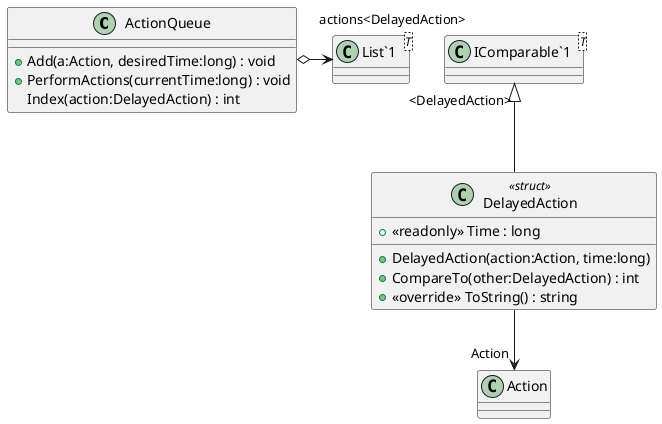 @startuml
class ActionQueue {
    + Add(a:Action, desiredTime:long) : void
    + PerformActions(currentTime:long) : void
    Index(action:DelayedAction) : int
}
class DelayedAction <<struct>> {
    + <<readonly>> Time : long
    + DelayedAction(action:Action, time:long)
    + CompareTo(other:DelayedAction) : int
    + <<override>> ToString() : string
}
class "List`1"<T> {
}
class "IComparable`1"<T> {
}
ActionQueue o-> "actions<DelayedAction>" "List`1"
"IComparable`1" "<DelayedAction>" <|-- DelayedAction
DelayedAction --> "Action" Action
@enduml
